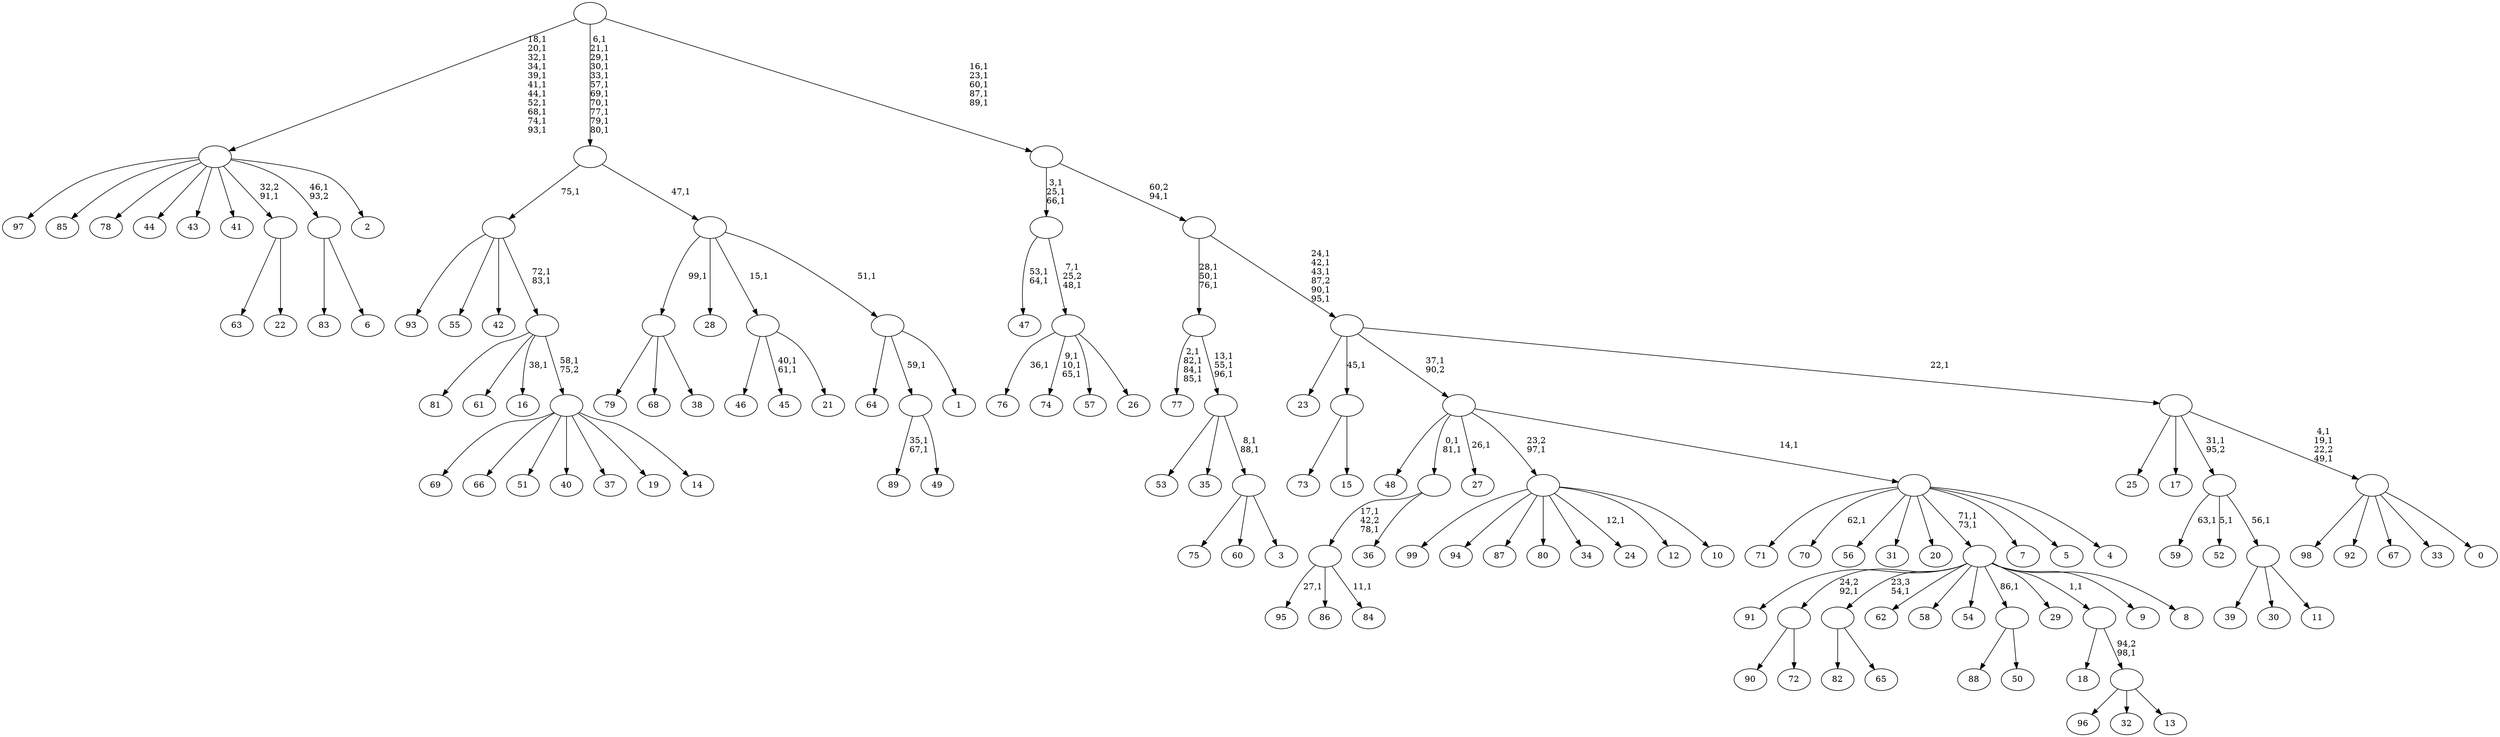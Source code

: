 digraph T {
	200 [label="99"]
	199 [label="98"]
	198 [label="97"]
	197 [label="96"]
	196 [label="95"]
	194 [label="94"]
	193 [label="93"]
	192 [label="92"]
	191 [label="91"]
	190 [label="90"]
	189 [label="89"]
	186 [label="88"]
	185 [label="87"]
	184 [label="86"]
	183 [label="85"]
	182 [label="84"]
	180 [label=""]
	178 [label="83"]
	177 [label="82"]
	176 [label="81"]
	175 [label="80"]
	174 [label="79"]
	173 [label="78"]
	172 [label="77"]
	167 [label="76"]
	165 [label="75"]
	164 [label="74"]
	160 [label="73"]
	159 [label="72"]
	158 [label=""]
	157 [label="71"]
	156 [label="70"]
	154 [label="69"]
	153 [label="68"]
	152 [label="67"]
	151 [label="66"]
	150 [label="65"]
	149 [label=""]
	148 [label="64"]
	147 [label="63"]
	146 [label="62"]
	145 [label="61"]
	144 [label="60"]
	143 [label="59"]
	141 [label="58"]
	140 [label="57"]
	139 [label="56"]
	138 [label="55"]
	137 [label="54"]
	136 [label="53"]
	135 [label="52"]
	133 [label="51"]
	132 [label="50"]
	131 [label=""]
	130 [label="49"]
	129 [label=""]
	128 [label="48"]
	127 [label="47"]
	124 [label="46"]
	123 [label="45"]
	120 [label="44"]
	119 [label="43"]
	118 [label="42"]
	117 [label="41"]
	116 [label="40"]
	115 [label="39"]
	114 [label="38"]
	113 [label=""]
	112 [label="37"]
	111 [label="36"]
	110 [label=""]
	108 [label="35"]
	107 [label="34"]
	106 [label="33"]
	105 [label="32"]
	104 [label="31"]
	103 [label="30"]
	102 [label="29"]
	101 [label="28"]
	100 [label="27"]
	98 [label="26"]
	97 [label=""]
	95 [label=""]
	92 [label="25"]
	91 [label="24"]
	89 [label="23"]
	88 [label="22"]
	87 [label=""]
	86 [label="21"]
	85 [label=""]
	84 [label="20"]
	83 [label="19"]
	82 [label="18"]
	81 [label="17"]
	80 [label="16"]
	78 [label="15"]
	77 [label=""]
	76 [label="14"]
	75 [label=""]
	74 [label=""]
	72 [label=""]
	71 [label="13"]
	70 [label=""]
	69 [label=""]
	68 [label="12"]
	67 [label="11"]
	66 [label=""]
	65 [label=""]
	64 [label="10"]
	63 [label=""]
	62 [label="9"]
	61 [label="8"]
	60 [label=""]
	58 [label="7"]
	57 [label="6"]
	56 [label=""]
	55 [label="5"]
	54 [label="4"]
	53 [label=""]
	52 [label=""]
	51 [label="3"]
	50 [label=""]
	48 [label=""]
	45 [label=""]
	42 [label="2"]
	41 [label=""]
	30 [label="1"]
	29 [label=""]
	28 [label=""]
	27 [label=""]
	16 [label="0"]
	15 [label=""]
	12 [label=""]
	11 [label=""]
	6 [label=""]
	5 [label=""]
	0 [label=""]
	180 -> 182 [label="11,1"]
	180 -> 196 [label="27,1"]
	180 -> 184 [label=""]
	158 -> 190 [label=""]
	158 -> 159 [label=""]
	149 -> 177 [label=""]
	149 -> 150 [label=""]
	131 -> 186 [label=""]
	131 -> 132 [label=""]
	129 -> 189 [label="35,1\n67,1"]
	129 -> 130 [label=""]
	113 -> 174 [label=""]
	113 -> 153 [label=""]
	113 -> 114 [label=""]
	110 -> 180 [label="17,1\n42,2\n78,1"]
	110 -> 111 [label=""]
	97 -> 164 [label="9,1\n10,1\n65,1"]
	97 -> 167 [label="36,1"]
	97 -> 140 [label=""]
	97 -> 98 [label=""]
	95 -> 97 [label="7,1\n25,2\n48,1"]
	95 -> 127 [label="53,1\n64,1"]
	87 -> 147 [label=""]
	87 -> 88 [label=""]
	85 -> 123 [label="40,1\n61,1"]
	85 -> 124 [label=""]
	85 -> 86 [label=""]
	77 -> 160 [label=""]
	77 -> 78 [label=""]
	75 -> 154 [label=""]
	75 -> 151 [label=""]
	75 -> 133 [label=""]
	75 -> 116 [label=""]
	75 -> 112 [label=""]
	75 -> 83 [label=""]
	75 -> 76 [label=""]
	74 -> 80 [label="38,1"]
	74 -> 176 [label=""]
	74 -> 145 [label=""]
	74 -> 75 [label="58,1\n75,2"]
	72 -> 74 [label="72,1\n83,1"]
	72 -> 193 [label=""]
	72 -> 138 [label=""]
	72 -> 118 [label=""]
	70 -> 197 [label=""]
	70 -> 105 [label=""]
	70 -> 71 [label=""]
	69 -> 82 [label=""]
	69 -> 70 [label="94,2\n98,1"]
	66 -> 115 [label=""]
	66 -> 103 [label=""]
	66 -> 67 [label=""]
	65 -> 135 [label="5,1"]
	65 -> 143 [label="63,1"]
	65 -> 66 [label="56,1"]
	63 -> 91 [label="12,1"]
	63 -> 200 [label=""]
	63 -> 194 [label=""]
	63 -> 185 [label=""]
	63 -> 175 [label=""]
	63 -> 107 [label=""]
	63 -> 68 [label=""]
	63 -> 64 [label=""]
	60 -> 191 [label=""]
	60 -> 158 [label="24,2\n92,1"]
	60 -> 149 [label="23,3\n54,1"]
	60 -> 146 [label=""]
	60 -> 141 [label=""]
	60 -> 137 [label=""]
	60 -> 131 [label="86,1"]
	60 -> 102 [label=""]
	60 -> 69 [label="1,1"]
	60 -> 62 [label=""]
	60 -> 61 [label=""]
	56 -> 178 [label=""]
	56 -> 57 [label=""]
	53 -> 60 [label="71,1\n73,1"]
	53 -> 156 [label="62,1"]
	53 -> 157 [label=""]
	53 -> 139 [label=""]
	53 -> 104 [label=""]
	53 -> 84 [label=""]
	53 -> 58 [label=""]
	53 -> 55 [label=""]
	53 -> 54 [label=""]
	52 -> 100 [label="26,1"]
	52 -> 110 [label="0,1\n81,1"]
	52 -> 128 [label=""]
	52 -> 63 [label="23,2\n97,1"]
	52 -> 53 [label="14,1"]
	50 -> 165 [label=""]
	50 -> 144 [label=""]
	50 -> 51 [label=""]
	48 -> 50 [label="8,1\n88,1"]
	48 -> 136 [label=""]
	48 -> 108 [label=""]
	45 -> 48 [label="13,1\n55,1\n96,1"]
	45 -> 172 [label="2,1\n82,1\n84,1\n85,1"]
	41 -> 198 [label=""]
	41 -> 183 [label=""]
	41 -> 173 [label=""]
	41 -> 120 [label=""]
	41 -> 119 [label=""]
	41 -> 117 [label=""]
	41 -> 87 [label="32,2\n91,1"]
	41 -> 56 [label="46,1\n93,2"]
	41 -> 42 [label=""]
	29 -> 148 [label=""]
	29 -> 129 [label="59,1"]
	29 -> 30 [label=""]
	28 -> 113 [label="99,1"]
	28 -> 101 [label=""]
	28 -> 85 [label="15,1"]
	28 -> 29 [label="51,1"]
	27 -> 72 [label="75,1"]
	27 -> 28 [label="47,1"]
	15 -> 199 [label=""]
	15 -> 192 [label=""]
	15 -> 152 [label=""]
	15 -> 106 [label=""]
	15 -> 16 [label=""]
	12 -> 15 [label="4,1\n19,1\n22,2\n49,1"]
	12 -> 92 [label=""]
	12 -> 81 [label=""]
	12 -> 65 [label="31,1\n95,2"]
	11 -> 89 [label=""]
	11 -> 77 [label="45,1"]
	11 -> 52 [label="37,1\n90,2"]
	11 -> 12 [label="22,1"]
	6 -> 11 [label="24,1\n42,1\n43,1\n87,2\n90,1\n95,1"]
	6 -> 45 [label="28,1\n50,1\n76,1"]
	5 -> 95 [label="3,1\n25,1\n66,1"]
	5 -> 6 [label="60,2\n94,1"]
	0 -> 5 [label="16,1\n23,1\n60,1\n87,1\n89,1"]
	0 -> 27 [label="6,1\n21,1\n29,1\n30,1\n33,1\n57,1\n69,1\n70,1\n77,1\n79,1\n80,1"]
	0 -> 41 [label="18,1\n20,1\n32,1\n34,1\n39,1\n41,1\n44,1\n52,1\n68,1\n74,1\n93,1"]
}
